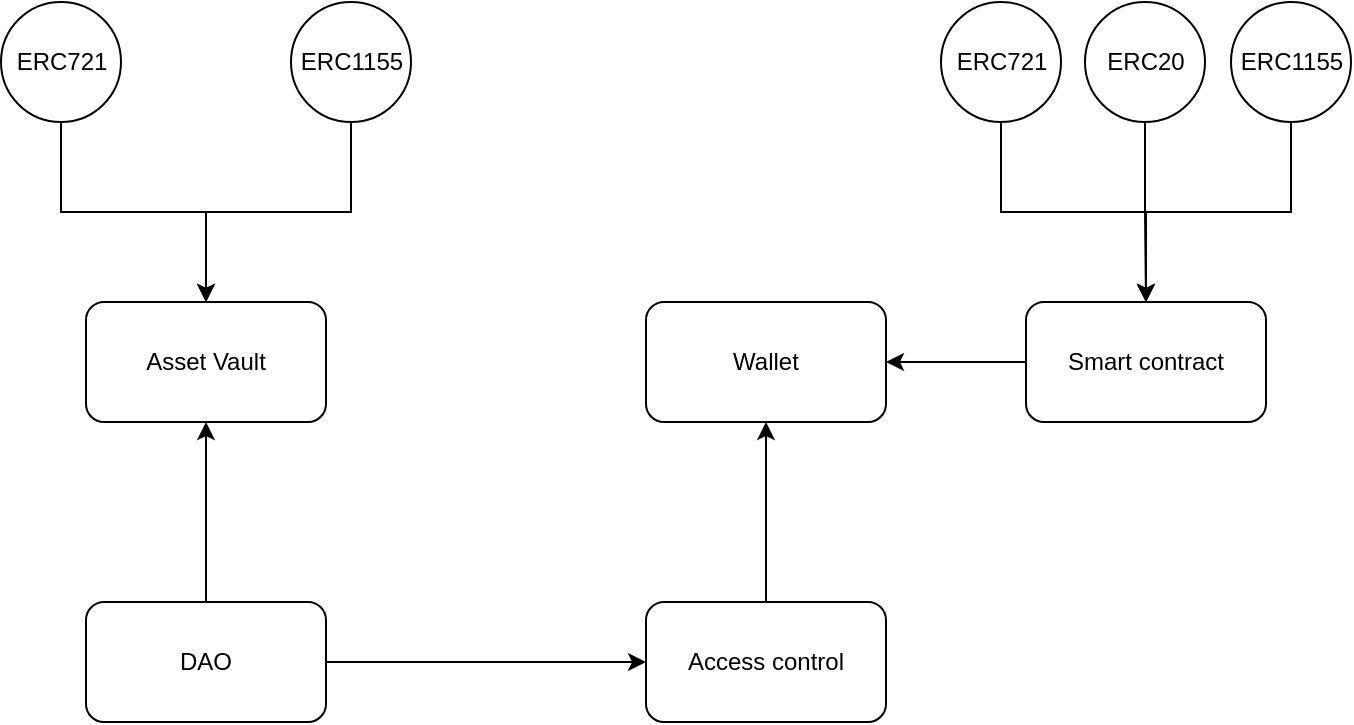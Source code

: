 <mxfile version="21.6.5" type="github">
  <diagram name="Page-1" id="_DRf1kRRZVIbCoPdp8we">
    <mxGraphModel dx="1290" dy="520" grid="1" gridSize="10" guides="1" tooltips="1" connect="1" arrows="1" fold="1" page="1" pageScale="1" pageWidth="850" pageHeight="1100" math="0" shadow="0">
      <root>
        <mxCell id="0" />
        <mxCell id="1" parent="0" />
        <mxCell id="oP2DCLgqXHTjLm211q09-5" style="edgeStyle=orthogonalEdgeStyle;rounded=0;orthogonalLoop=1;jettySize=auto;html=1;entryX=0;entryY=0.5;entryDx=0;entryDy=0;" edge="1" parent="1" source="oP2DCLgqXHTjLm211q09-1" target="oP2DCLgqXHTjLm211q09-2">
          <mxGeometry relative="1" as="geometry" />
        </mxCell>
        <mxCell id="oP2DCLgqXHTjLm211q09-6" style="edgeStyle=orthogonalEdgeStyle;rounded=0;orthogonalLoop=1;jettySize=auto;html=1;entryX=0.5;entryY=1;entryDx=0;entryDy=0;" edge="1" parent="1" source="oP2DCLgqXHTjLm211q09-1" target="oP2DCLgqXHTjLm211q09-4">
          <mxGeometry relative="1" as="geometry" />
        </mxCell>
        <mxCell id="oP2DCLgqXHTjLm211q09-1" value="DAO" style="rounded=1;whiteSpace=wrap;html=1;" vertex="1" parent="1">
          <mxGeometry x="129" y="390" width="120" height="60" as="geometry" />
        </mxCell>
        <mxCell id="oP2DCLgqXHTjLm211q09-7" style="edgeStyle=orthogonalEdgeStyle;rounded=0;orthogonalLoop=1;jettySize=auto;html=1;entryX=0.5;entryY=1;entryDx=0;entryDy=0;" edge="1" parent="1" source="oP2DCLgqXHTjLm211q09-2" target="oP2DCLgqXHTjLm211q09-3">
          <mxGeometry relative="1" as="geometry" />
        </mxCell>
        <mxCell id="oP2DCLgqXHTjLm211q09-2" value="Access control" style="rounded=1;whiteSpace=wrap;html=1;" vertex="1" parent="1">
          <mxGeometry x="409" y="390" width="120" height="60" as="geometry" />
        </mxCell>
        <mxCell id="oP2DCLgqXHTjLm211q09-3" value="Wallet" style="rounded=1;whiteSpace=wrap;html=1;" vertex="1" parent="1">
          <mxGeometry x="409" y="240" width="120" height="60" as="geometry" />
        </mxCell>
        <mxCell id="oP2DCLgqXHTjLm211q09-4" value="Asset Vault" style="rounded=1;whiteSpace=wrap;html=1;" vertex="1" parent="1">
          <mxGeometry x="129" y="240" width="120" height="60" as="geometry" />
        </mxCell>
        <mxCell id="oP2DCLgqXHTjLm211q09-11" style="edgeStyle=orthogonalEdgeStyle;rounded=0;orthogonalLoop=1;jettySize=auto;html=1;" edge="1" parent="1" source="oP2DCLgqXHTjLm211q09-8" target="oP2DCLgqXHTjLm211q09-4">
          <mxGeometry relative="1" as="geometry" />
        </mxCell>
        <mxCell id="oP2DCLgqXHTjLm211q09-8" value="ERC721" style="ellipse;whiteSpace=wrap;html=1;aspect=fixed;" vertex="1" parent="1">
          <mxGeometry x="86.5" y="90" width="60" height="60" as="geometry" />
        </mxCell>
        <mxCell id="oP2DCLgqXHTjLm211q09-10" style="edgeStyle=orthogonalEdgeStyle;rounded=0;orthogonalLoop=1;jettySize=auto;html=1;entryX=0.5;entryY=0;entryDx=0;entryDy=0;" edge="1" parent="1" source="oP2DCLgqXHTjLm211q09-9" target="oP2DCLgqXHTjLm211q09-4">
          <mxGeometry relative="1" as="geometry" />
        </mxCell>
        <mxCell id="oP2DCLgqXHTjLm211q09-9" value="ERC1155" style="ellipse;whiteSpace=wrap;html=1;aspect=fixed;" vertex="1" parent="1">
          <mxGeometry x="231.5" y="90" width="60" height="60" as="geometry" />
        </mxCell>
        <mxCell id="oP2DCLgqXHTjLm211q09-20" value="" style="edgeStyle=orthogonalEdgeStyle;rounded=0;orthogonalLoop=1;jettySize=auto;html=1;" edge="1" parent="1" source="oP2DCLgqXHTjLm211q09-13" target="oP2DCLgqXHTjLm211q09-3">
          <mxGeometry relative="1" as="geometry" />
        </mxCell>
        <mxCell id="oP2DCLgqXHTjLm211q09-13" value="Smart contract" style="rounded=1;whiteSpace=wrap;html=1;" vertex="1" parent="1">
          <mxGeometry x="599" y="240" width="120" height="60" as="geometry" />
        </mxCell>
        <mxCell id="oP2DCLgqXHTjLm211q09-19" style="edgeStyle=orthogonalEdgeStyle;rounded=0;orthogonalLoop=1;jettySize=auto;html=1;entryX=0.5;entryY=0;entryDx=0;entryDy=0;" edge="1" parent="1" source="oP2DCLgqXHTjLm211q09-14" target="oP2DCLgqXHTjLm211q09-13">
          <mxGeometry relative="1" as="geometry" />
        </mxCell>
        <mxCell id="oP2DCLgqXHTjLm211q09-14" value="ERC721" style="ellipse;whiteSpace=wrap;html=1;aspect=fixed;" vertex="1" parent="1">
          <mxGeometry x="556.5" y="90" width="60" height="60" as="geometry" />
        </mxCell>
        <mxCell id="oP2DCLgqXHTjLm211q09-17" style="edgeStyle=orthogonalEdgeStyle;rounded=0;orthogonalLoop=1;jettySize=auto;html=1;entryX=0.5;entryY=0;entryDx=0;entryDy=0;" edge="1" parent="1" source="oP2DCLgqXHTjLm211q09-15" target="oP2DCLgqXHTjLm211q09-13">
          <mxGeometry relative="1" as="geometry" />
        </mxCell>
        <mxCell id="oP2DCLgqXHTjLm211q09-15" value="ERC1155" style="ellipse;whiteSpace=wrap;html=1;aspect=fixed;" vertex="1" parent="1">
          <mxGeometry x="701.5" y="90" width="60" height="60" as="geometry" />
        </mxCell>
        <mxCell id="oP2DCLgqXHTjLm211q09-18" style="edgeStyle=orthogonalEdgeStyle;rounded=0;orthogonalLoop=1;jettySize=auto;html=1;entryX=0.5;entryY=0;entryDx=0;entryDy=0;" edge="1" parent="1" source="oP2DCLgqXHTjLm211q09-16" target="oP2DCLgqXHTjLm211q09-13">
          <mxGeometry relative="1" as="geometry" />
        </mxCell>
        <mxCell id="oP2DCLgqXHTjLm211q09-16" value="ERC20" style="ellipse;whiteSpace=wrap;html=1;aspect=fixed;" vertex="1" parent="1">
          <mxGeometry x="628.5" y="90" width="60" height="60" as="geometry" />
        </mxCell>
      </root>
    </mxGraphModel>
  </diagram>
</mxfile>
